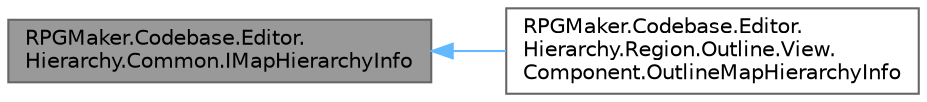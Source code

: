 digraph "RPGMaker.Codebase.Editor.Hierarchy.Common.IMapHierarchyInfo"
{
 // LATEX_PDF_SIZE
  bgcolor="transparent";
  edge [fontname=Helvetica,fontsize=10,labelfontname=Helvetica,labelfontsize=10];
  node [fontname=Helvetica,fontsize=10,shape=box,height=0.2,width=0.4];
  rankdir="LR";
  Node1 [id="Node000001",label="RPGMaker.Codebase.Editor.\lHierarchy.Common.IMapHierarchyInfo",height=0.2,width=0.4,color="gray40", fillcolor="grey60", style="filled", fontcolor="black",tooltip="マップヒエラルキー情報インターフェイス。"];
  Node1 -> Node2 [id="edge1_Node000001_Node000002",dir="back",color="steelblue1",style="solid",tooltip=" "];
  Node2 [id="Node000002",label="RPGMaker.Codebase.Editor.\lHierarchy.Region.Outline.View.\lComponent.OutlineMapHierarchyInfo",height=0.2,width=0.4,color="gray40", fillcolor="white", style="filled",URL="$d7/d2b/class_r_p_g_maker_1_1_codebase_1_1_editor_1_1_hierarchy_1_1_region_1_1_outline_1_1_view_1_1_compe4f35baf70c1520dbfb4c736bb2d7577.html",tooltip="アウトラインのチャプターとセクション用のマップヒエラルキー情報クラス。"];
}
